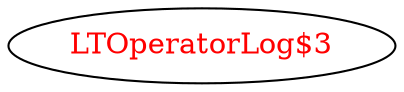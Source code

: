 digraph dependencyGraph {
 concentrate=true;
 ranksep="2.0";
 rankdir="LR"; 
 splines="ortho";
"LTOperatorLog$3" [fontcolor="red"];
}